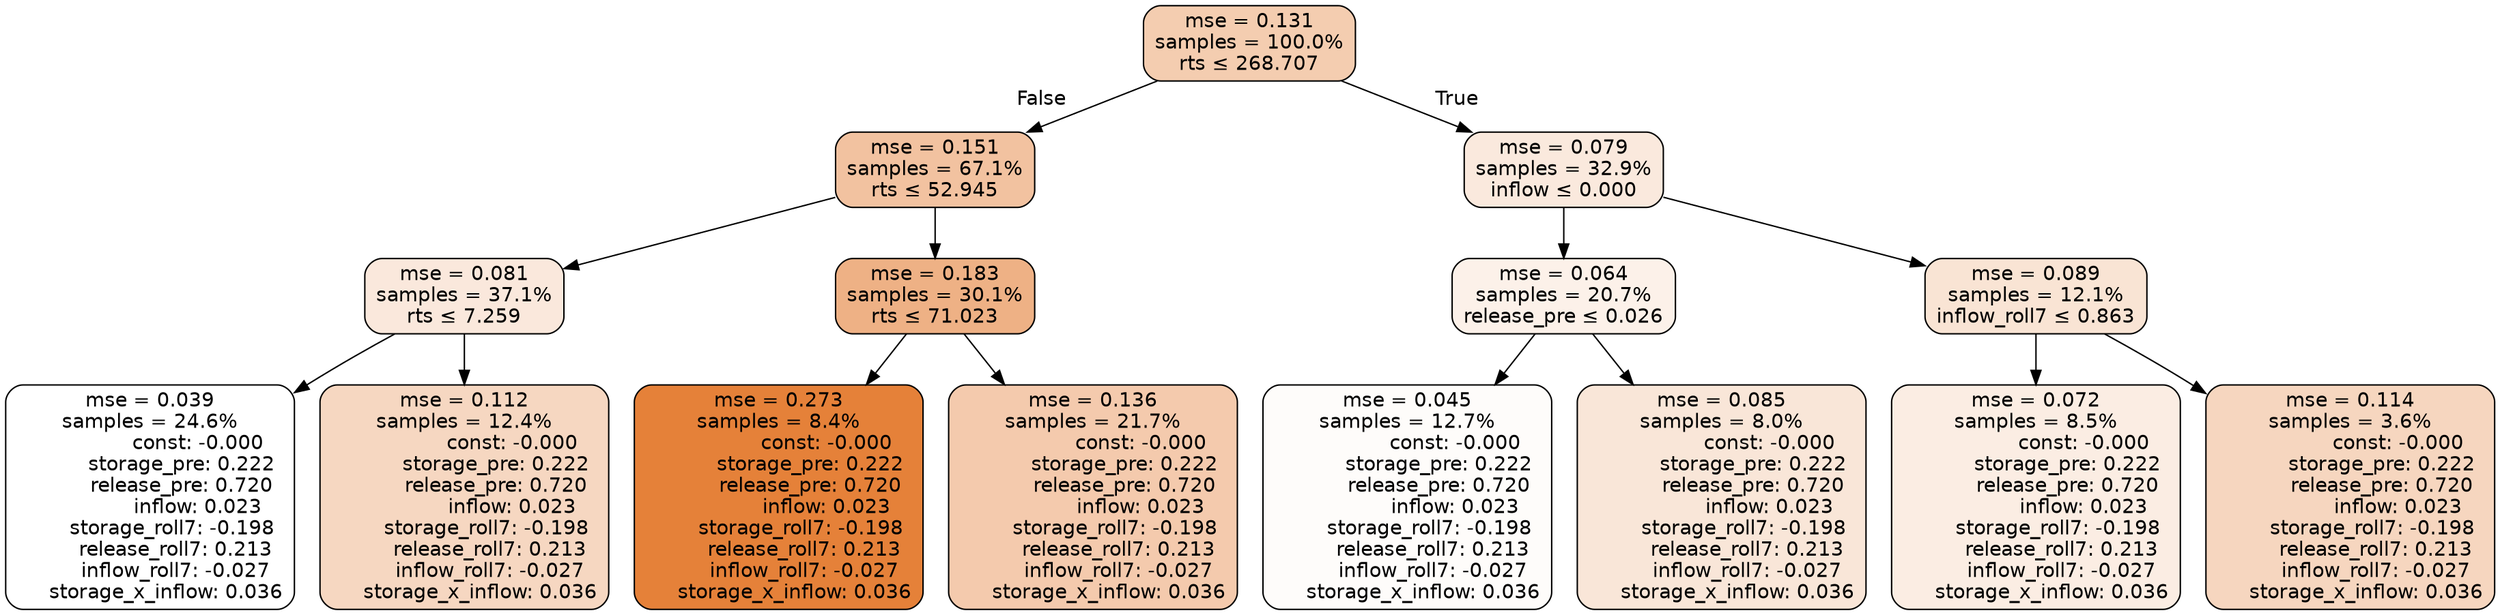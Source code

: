digraph tree {
node [shape=rectangle, style="filled, rounded", color="black", fontname=helvetica] ;
edge [fontname=helvetica] ;
	"0" [label="mse = 0.131
samples = 100.0%
rts &le; 268.707", fillcolor="#f4cdb0"]
	"1" [label="mse = 0.151
samples = 67.1%
rts &le; 52.945", fillcolor="#f2c2a0"]
	"2" [label="mse = 0.081
samples = 37.1%
rts &le; 7.259", fillcolor="#fae8dc"]
	"3" [label="mse = 0.039
samples = 24.6%
               const: -0.000
          storage_pre: 0.222
          release_pre: 0.720
               inflow: 0.023
       storage_roll7: -0.198
        release_roll7: 0.213
        inflow_roll7: -0.027
     storage_x_inflow: 0.036", fillcolor="#ffffff"]
	"4" [label="mse = 0.112
samples = 12.4%
               const: -0.000
          storage_pre: 0.222
          release_pre: 0.720
               inflow: 0.023
       storage_roll7: -0.198
        release_roll7: 0.213
        inflow_roll7: -0.027
     storage_x_inflow: 0.036", fillcolor="#f6d7c1"]
	"5" [label="mse = 0.183
samples = 30.1%
rts &le; 71.023", fillcolor="#eeb185"]
	"6" [label="mse = 0.273
samples = 8.4%
               const: -0.000
          storage_pre: 0.222
          release_pre: 0.720
               inflow: 0.023
       storage_roll7: -0.198
        release_roll7: 0.213
        inflow_roll7: -0.027
     storage_x_inflow: 0.036", fillcolor="#e58139"]
	"7" [label="mse = 0.136
samples = 21.7%
               const: -0.000
          storage_pre: 0.222
          release_pre: 0.720
               inflow: 0.023
       storage_roll7: -0.198
        release_roll7: 0.213
        inflow_roll7: -0.027
     storage_x_inflow: 0.036", fillcolor="#f4caad"]
	"8" [label="mse = 0.079
samples = 32.9%
inflow &le; 0.000", fillcolor="#fae9dd"]
	"9" [label="mse = 0.064
samples = 20.7%
release_pre &le; 0.026", fillcolor="#fcf1e9"]
	"10" [label="mse = 0.045
samples = 12.7%
               const: -0.000
          storage_pre: 0.222
          release_pre: 0.720
               inflow: 0.023
       storage_roll7: -0.198
        release_roll7: 0.213
        inflow_roll7: -0.027
     storage_x_inflow: 0.036", fillcolor="#fefcfa"]
	"11" [label="mse = 0.085
samples = 8.0%
               const: -0.000
          storage_pre: 0.222
          release_pre: 0.720
               inflow: 0.023
       storage_roll7: -0.198
        release_roll7: 0.213
        inflow_roll7: -0.027
     storage_x_inflow: 0.036", fillcolor="#f9e6d8"]
	"12" [label="mse = 0.089
samples = 12.1%
inflow_roll7 &le; 0.863", fillcolor="#f9e4d4"]
	"13" [label="mse = 0.072
samples = 8.5%
               const: -0.000
          storage_pre: 0.222
          release_pre: 0.720
               inflow: 0.023
       storage_roll7: -0.198
        release_roll7: 0.213
        inflow_roll7: -0.027
     storage_x_inflow: 0.036", fillcolor="#fbede3"]
	"14" [label="mse = 0.114
samples = 3.6%
               const: -0.000
          storage_pre: 0.222
          release_pre: 0.720
               inflow: 0.023
       storage_roll7: -0.198
        release_roll7: 0.213
        inflow_roll7: -0.027
     storage_x_inflow: 0.036", fillcolor="#f6d6bf"]

	"0" -> "1" [labeldistance=2.5, labelangle=45, headlabel="False"]
	"1" -> "2"
	"2" -> "3"
	"2" -> "4"
	"1" -> "5"
	"5" -> "6"
	"5" -> "7"
	"0" -> "8" [labeldistance=2.5, labelangle=-45, headlabel="True"]
	"8" -> "9"
	"9" -> "10"
	"9" -> "11"
	"8" -> "12"
	"12" -> "13"
	"12" -> "14"
}